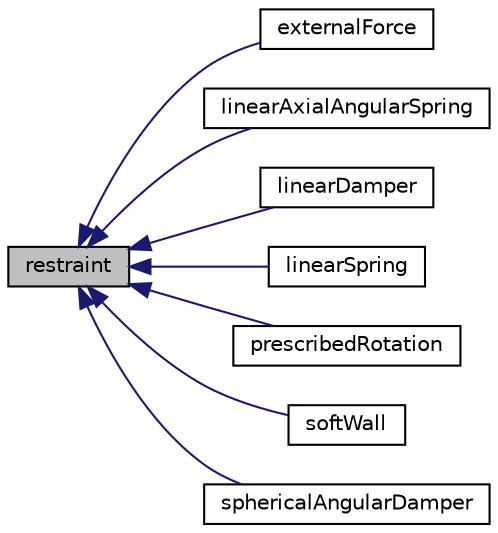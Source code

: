 digraph "restraint"
{
  bgcolor="transparent";
  edge [fontname="Helvetica",fontsize="10",labelfontname="Helvetica",labelfontsize="10"];
  node [fontname="Helvetica",fontsize="10",shape=record];
  rankdir="LR";
  Node1 [label="restraint",height=0.2,width=0.4,color="black", fillcolor="grey75", style="filled" fontcolor="black"];
  Node1 -> Node2 [dir="back",color="midnightblue",fontsize="10",style="solid",fontname="Helvetica"];
  Node2 [label="externalForce",height=0.2,width=0.4,color="black",URL="$classFoam_1_1RBD_1_1restraints_1_1externalForce.html",tooltip="Time-dependent external force restraint using Function1. "];
  Node1 -> Node3 [dir="back",color="midnightblue",fontsize="10",style="solid",fontname="Helvetica"];
  Node3 [label="linearAxialAngularSpring",height=0.2,width=0.4,color="black",URL="$classFoam_1_1RBD_1_1restraints_1_1linearAxialAngularSpring.html",tooltip="Linear axial angular spring restraint. "];
  Node1 -> Node4 [dir="back",color="midnightblue",fontsize="10",style="solid",fontname="Helvetica"];
  Node4 [label="linearDamper",height=0.2,width=0.4,color="black",URL="$classFoam_1_1RBD_1_1restraints_1_1linearDamper.html",tooltip="Linear damper restraint. Operates in the local frame of the body. "];
  Node1 -> Node5 [dir="back",color="midnightblue",fontsize="10",style="solid",fontname="Helvetica"];
  Node5 [label="linearSpring",height=0.2,width=0.4,color="black",URL="$classFoam_1_1RBD_1_1restraints_1_1linearSpring.html",tooltip="Linear spring restraint. "];
  Node1 -> Node6 [dir="back",color="midnightblue",fontsize="10",style="solid",fontname="Helvetica"];
  Node6 [label="prescribedRotation",height=0.2,width=0.4,color="black",URL="$classFoam_1_1RBD_1_1restraints_1_1prescribedRotation.html",tooltip="Restraint setting angular velocity of the rigid body. Developed from the linear axial angular spring ..."];
  Node1 -> Node7 [dir="back",color="midnightblue",fontsize="10",style="solid",fontname="Helvetica"];
  Node7 [label="softWall",height=0.2,width=0.4,color="black",URL="$classFoam_1_1RBD_1_1restraints_1_1softWall.html",tooltip="Soft wall is a Damper-Linear spring restraint. Acts as a &quot;soft&quot; wall when the distance between &#39;anc..."];
  Node1 -> Node8 [dir="back",color="midnightblue",fontsize="10",style="solid",fontname="Helvetica"];
  Node8 [label="sphericalAngularDamper",height=0.2,width=0.4,color="black",URL="$classFoam_1_1RBD_1_1restraints_1_1sphericalAngularDamper.html",tooltip="Spherical angular damper restraint. Operates in the local frame of the body. "];
}
